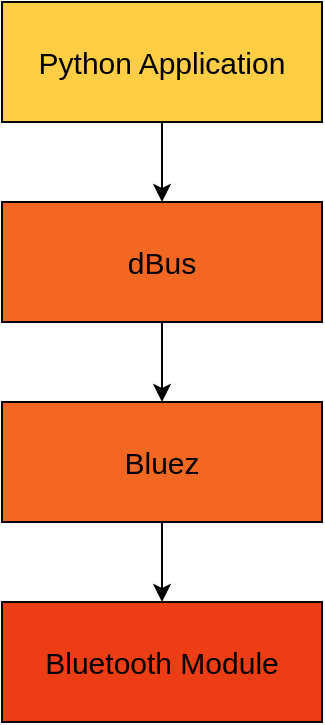 <mxfile version="13.9.9" type="device"><diagram id="vWLy5jOsRiFAfn_Xwc6t" name="Page-1"><mxGraphModel dx="706" dy="408" grid="0" gridSize="10" guides="1" tooltips="1" connect="1" arrows="1" fold="1" page="1" pageScale="1" pageWidth="1169" pageHeight="1654" math="0" shadow="0"><root><mxCell id="0"/><mxCell id="1" parent="0"/><mxCell id="0U2Jy6Gu9Lzw_rfucP-f-6" style="edgeStyle=orthogonalEdgeStyle;rounded=0;orthogonalLoop=1;jettySize=auto;html=1;entryX=0.5;entryY=0;entryDx=0;entryDy=0;" edge="1" parent="1" source="0U2Jy6Gu9Lzw_rfucP-f-1" target="0U2Jy6Gu9Lzw_rfucP-f-3"><mxGeometry relative="1" as="geometry"/></mxCell><mxCell id="0U2Jy6Gu9Lzw_rfucP-f-1" value="&lt;font style=&quot;font-size: 15px&quot;&gt;Python Application&lt;/font&gt;" style="rounded=0;whiteSpace=wrap;html=1;fillColor=#FFCE44;" vertex="1" parent="1"><mxGeometry x="400" y="200" width="160" height="60" as="geometry"/></mxCell><mxCell id="0U2Jy6Gu9Lzw_rfucP-f-7" style="edgeStyle=orthogonalEdgeStyle;rounded=0;orthogonalLoop=1;jettySize=auto;html=1;entryX=0.5;entryY=0;entryDx=0;entryDy=0;" edge="1" parent="1" source="0U2Jy6Gu9Lzw_rfucP-f-3" target="0U2Jy6Gu9Lzw_rfucP-f-4"><mxGeometry relative="1" as="geometry"/></mxCell><mxCell id="0U2Jy6Gu9Lzw_rfucP-f-3" value="&lt;font style=&quot;font-size: 15px&quot;&gt;dBus&lt;/font&gt;" style="rounded=0;whiteSpace=wrap;html=1;fillColor=#F26722;" vertex="1" parent="1"><mxGeometry x="400" y="300" width="160" height="60" as="geometry"/></mxCell><mxCell id="0U2Jy6Gu9Lzw_rfucP-f-8" style="edgeStyle=orthogonalEdgeStyle;rounded=0;orthogonalLoop=1;jettySize=auto;html=1;entryX=0.5;entryY=0;entryDx=0;entryDy=0;" edge="1" parent="1" source="0U2Jy6Gu9Lzw_rfucP-f-4" target="0U2Jy6Gu9Lzw_rfucP-f-5"><mxGeometry relative="1" as="geometry"/></mxCell><mxCell id="0U2Jy6Gu9Lzw_rfucP-f-4" value="&lt;font style=&quot;font-size: 15px&quot;&gt;Bluez&lt;/font&gt;" style="rounded=0;whiteSpace=wrap;html=1;fillColor=#F26722;" vertex="1" parent="1"><mxGeometry x="400" y="400" width="160" height="60" as="geometry"/></mxCell><mxCell id="0U2Jy6Gu9Lzw_rfucP-f-5" value="&lt;font style=&quot;font-size: 15px&quot;&gt;Bluetooth Module&lt;/font&gt;" style="rounded=0;whiteSpace=wrap;html=1;fillColor=#ED3D14;" vertex="1" parent="1"><mxGeometry x="400" y="500" width="160" height="60" as="geometry"/></mxCell></root></mxGraphModel></diagram></mxfile>